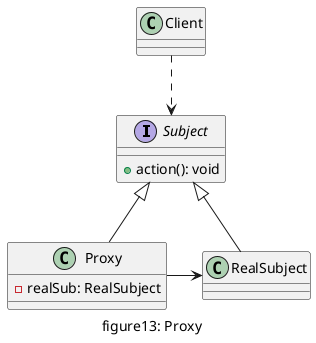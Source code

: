 @startuml "figure13_proxy"
caption figure13: Proxy

interface Subject{
    + action(): void
}

class Proxy{
    - realSub: RealSubject
}

class RealSubject{}

class Client{}

Subject <|-- RealSubject
Subject <|-- Proxy
Proxy -right-> RealSubject
Client ..> Subject 

@enduml